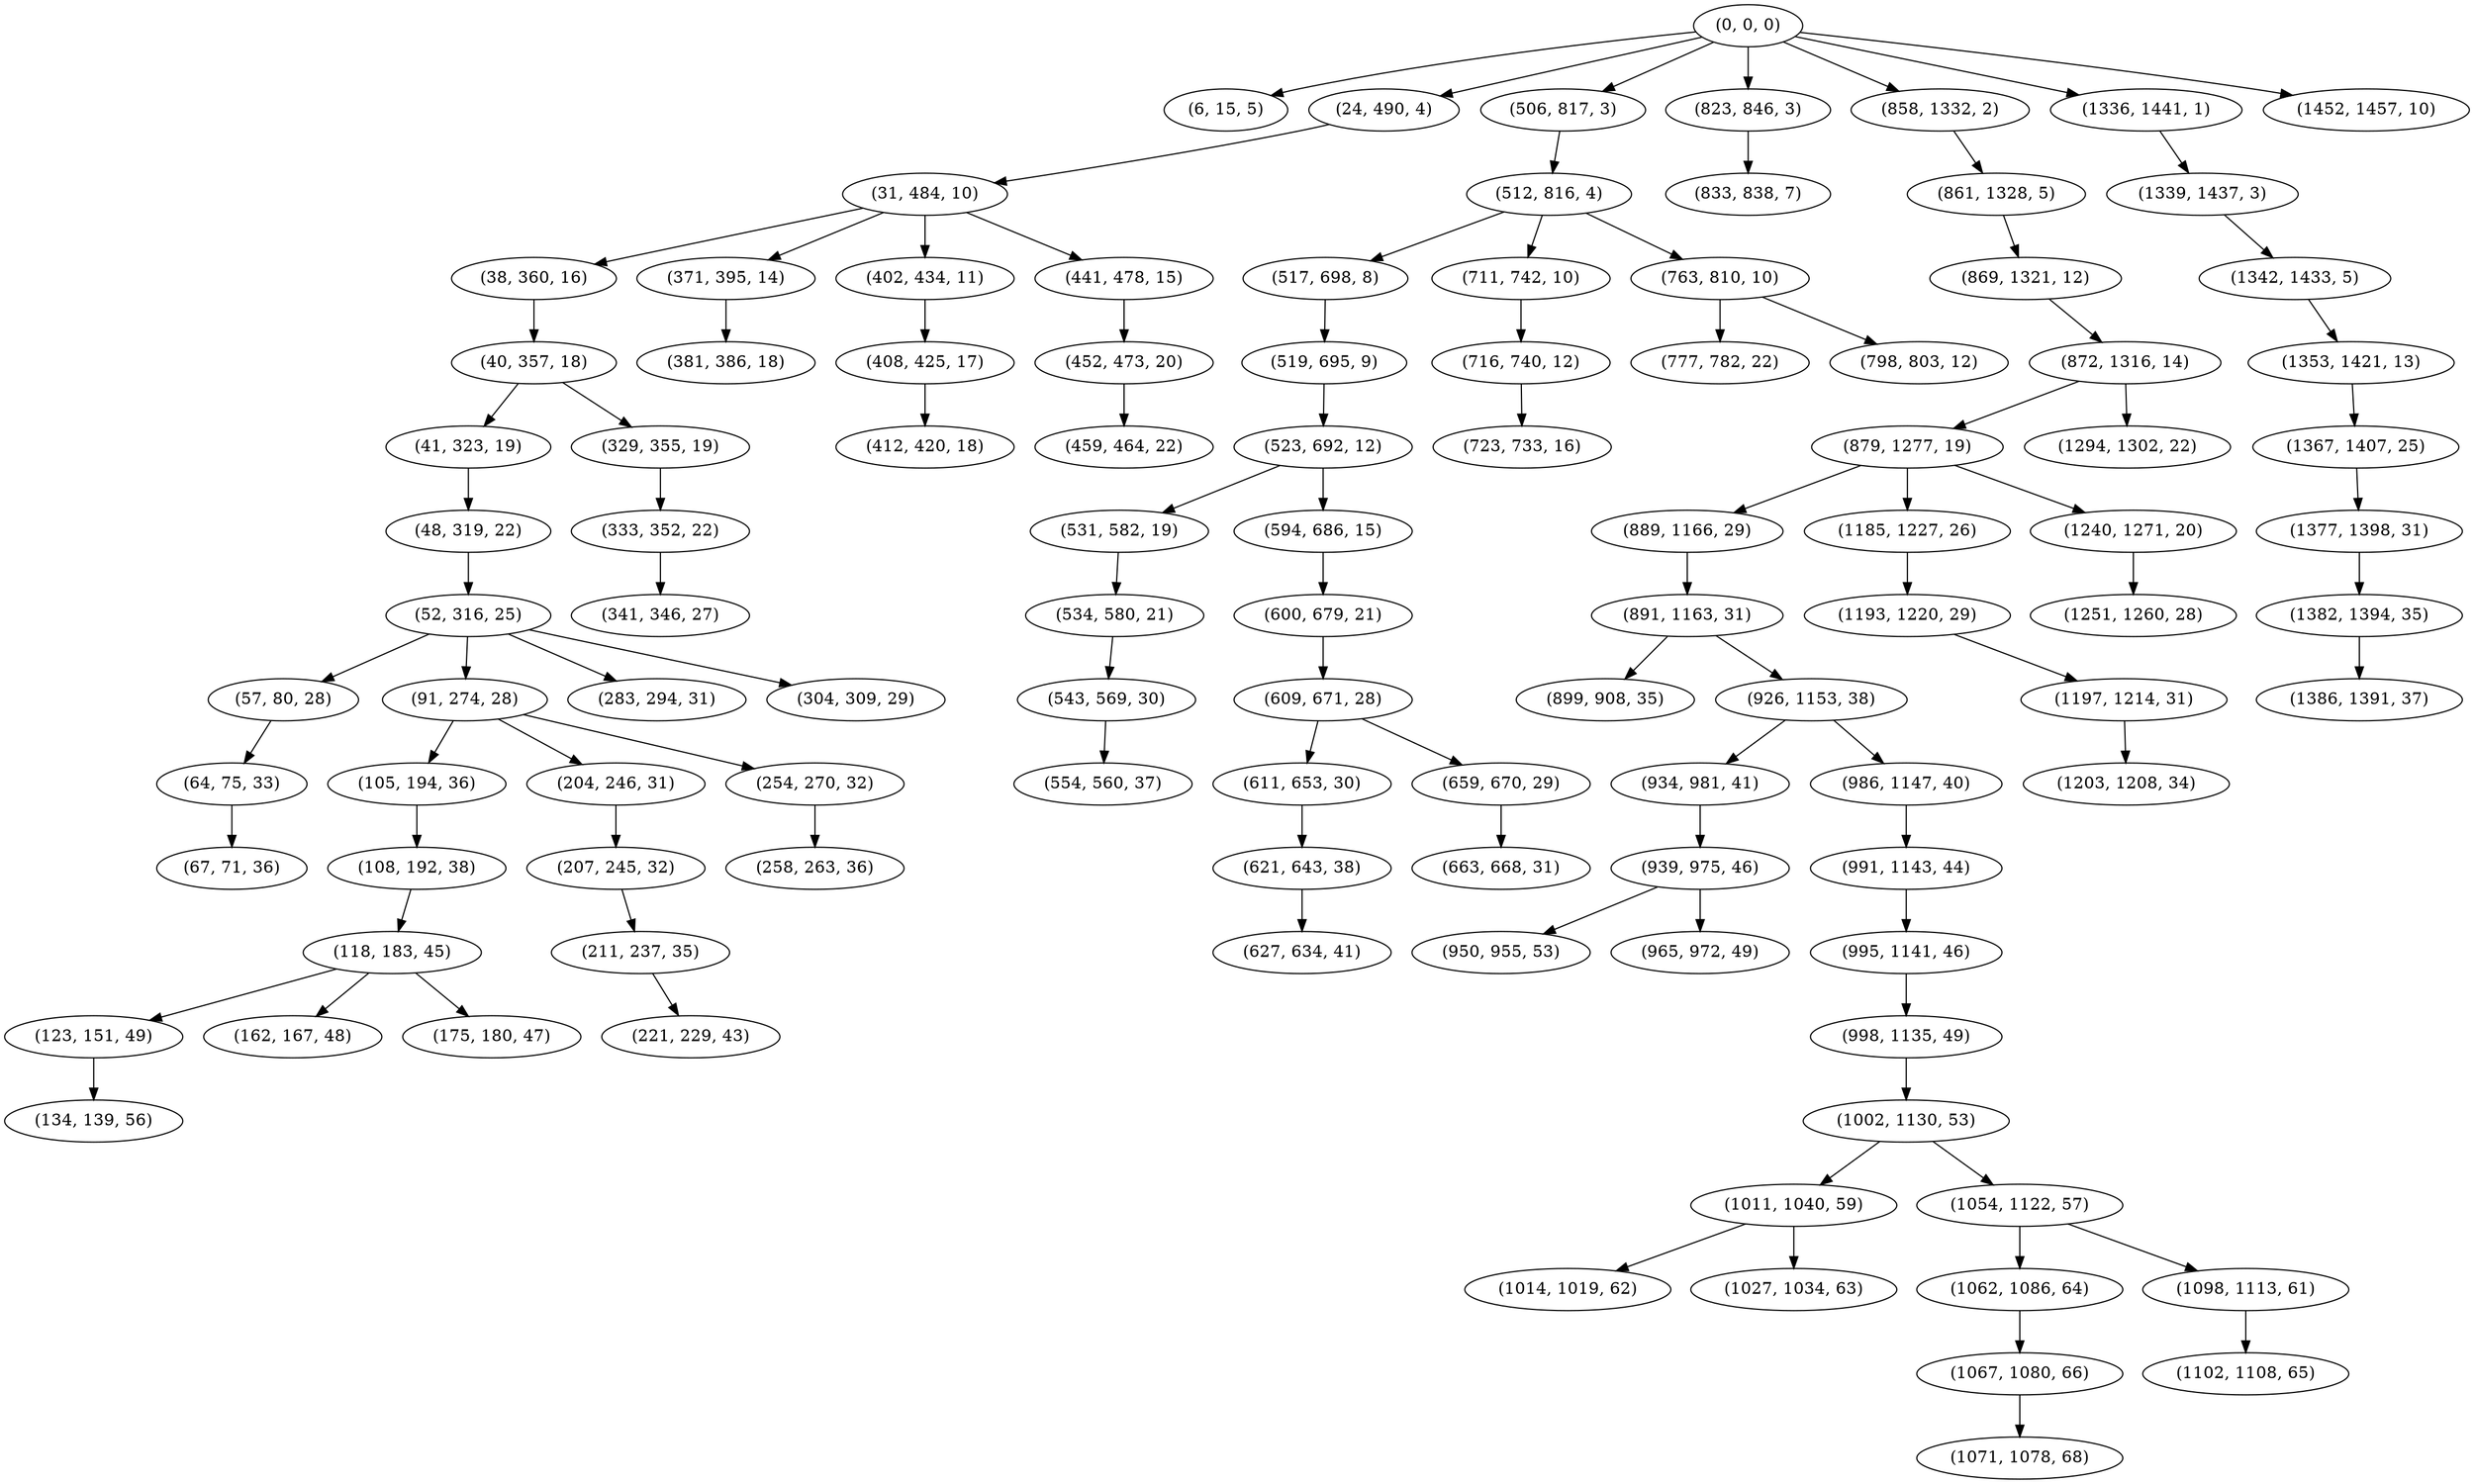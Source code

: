 digraph tree {
    "(0, 0, 0)";
    "(6, 15, 5)";
    "(24, 490, 4)";
    "(31, 484, 10)";
    "(38, 360, 16)";
    "(40, 357, 18)";
    "(41, 323, 19)";
    "(48, 319, 22)";
    "(52, 316, 25)";
    "(57, 80, 28)";
    "(64, 75, 33)";
    "(67, 71, 36)";
    "(91, 274, 28)";
    "(105, 194, 36)";
    "(108, 192, 38)";
    "(118, 183, 45)";
    "(123, 151, 49)";
    "(134, 139, 56)";
    "(162, 167, 48)";
    "(175, 180, 47)";
    "(204, 246, 31)";
    "(207, 245, 32)";
    "(211, 237, 35)";
    "(221, 229, 43)";
    "(254, 270, 32)";
    "(258, 263, 36)";
    "(283, 294, 31)";
    "(304, 309, 29)";
    "(329, 355, 19)";
    "(333, 352, 22)";
    "(341, 346, 27)";
    "(371, 395, 14)";
    "(381, 386, 18)";
    "(402, 434, 11)";
    "(408, 425, 17)";
    "(412, 420, 18)";
    "(441, 478, 15)";
    "(452, 473, 20)";
    "(459, 464, 22)";
    "(506, 817, 3)";
    "(512, 816, 4)";
    "(517, 698, 8)";
    "(519, 695, 9)";
    "(523, 692, 12)";
    "(531, 582, 19)";
    "(534, 580, 21)";
    "(543, 569, 30)";
    "(554, 560, 37)";
    "(594, 686, 15)";
    "(600, 679, 21)";
    "(609, 671, 28)";
    "(611, 653, 30)";
    "(621, 643, 38)";
    "(627, 634, 41)";
    "(659, 670, 29)";
    "(663, 668, 31)";
    "(711, 742, 10)";
    "(716, 740, 12)";
    "(723, 733, 16)";
    "(763, 810, 10)";
    "(777, 782, 22)";
    "(798, 803, 12)";
    "(823, 846, 3)";
    "(833, 838, 7)";
    "(858, 1332, 2)";
    "(861, 1328, 5)";
    "(869, 1321, 12)";
    "(872, 1316, 14)";
    "(879, 1277, 19)";
    "(889, 1166, 29)";
    "(891, 1163, 31)";
    "(899, 908, 35)";
    "(926, 1153, 38)";
    "(934, 981, 41)";
    "(939, 975, 46)";
    "(950, 955, 53)";
    "(965, 972, 49)";
    "(986, 1147, 40)";
    "(991, 1143, 44)";
    "(995, 1141, 46)";
    "(998, 1135, 49)";
    "(1002, 1130, 53)";
    "(1011, 1040, 59)";
    "(1014, 1019, 62)";
    "(1027, 1034, 63)";
    "(1054, 1122, 57)";
    "(1062, 1086, 64)";
    "(1067, 1080, 66)";
    "(1071, 1078, 68)";
    "(1098, 1113, 61)";
    "(1102, 1108, 65)";
    "(1185, 1227, 26)";
    "(1193, 1220, 29)";
    "(1197, 1214, 31)";
    "(1203, 1208, 34)";
    "(1240, 1271, 20)";
    "(1251, 1260, 28)";
    "(1294, 1302, 22)";
    "(1336, 1441, 1)";
    "(1339, 1437, 3)";
    "(1342, 1433, 5)";
    "(1353, 1421, 13)";
    "(1367, 1407, 25)";
    "(1377, 1398, 31)";
    "(1382, 1394, 35)";
    "(1386, 1391, 37)";
    "(1452, 1457, 10)";
    "(0, 0, 0)" -> "(6, 15, 5)";
    "(0, 0, 0)" -> "(24, 490, 4)";
    "(0, 0, 0)" -> "(506, 817, 3)";
    "(0, 0, 0)" -> "(823, 846, 3)";
    "(0, 0, 0)" -> "(858, 1332, 2)";
    "(0, 0, 0)" -> "(1336, 1441, 1)";
    "(0, 0, 0)" -> "(1452, 1457, 10)";
    "(24, 490, 4)" -> "(31, 484, 10)";
    "(31, 484, 10)" -> "(38, 360, 16)";
    "(31, 484, 10)" -> "(371, 395, 14)";
    "(31, 484, 10)" -> "(402, 434, 11)";
    "(31, 484, 10)" -> "(441, 478, 15)";
    "(38, 360, 16)" -> "(40, 357, 18)";
    "(40, 357, 18)" -> "(41, 323, 19)";
    "(40, 357, 18)" -> "(329, 355, 19)";
    "(41, 323, 19)" -> "(48, 319, 22)";
    "(48, 319, 22)" -> "(52, 316, 25)";
    "(52, 316, 25)" -> "(57, 80, 28)";
    "(52, 316, 25)" -> "(91, 274, 28)";
    "(52, 316, 25)" -> "(283, 294, 31)";
    "(52, 316, 25)" -> "(304, 309, 29)";
    "(57, 80, 28)" -> "(64, 75, 33)";
    "(64, 75, 33)" -> "(67, 71, 36)";
    "(91, 274, 28)" -> "(105, 194, 36)";
    "(91, 274, 28)" -> "(204, 246, 31)";
    "(91, 274, 28)" -> "(254, 270, 32)";
    "(105, 194, 36)" -> "(108, 192, 38)";
    "(108, 192, 38)" -> "(118, 183, 45)";
    "(118, 183, 45)" -> "(123, 151, 49)";
    "(118, 183, 45)" -> "(162, 167, 48)";
    "(118, 183, 45)" -> "(175, 180, 47)";
    "(123, 151, 49)" -> "(134, 139, 56)";
    "(204, 246, 31)" -> "(207, 245, 32)";
    "(207, 245, 32)" -> "(211, 237, 35)";
    "(211, 237, 35)" -> "(221, 229, 43)";
    "(254, 270, 32)" -> "(258, 263, 36)";
    "(329, 355, 19)" -> "(333, 352, 22)";
    "(333, 352, 22)" -> "(341, 346, 27)";
    "(371, 395, 14)" -> "(381, 386, 18)";
    "(402, 434, 11)" -> "(408, 425, 17)";
    "(408, 425, 17)" -> "(412, 420, 18)";
    "(441, 478, 15)" -> "(452, 473, 20)";
    "(452, 473, 20)" -> "(459, 464, 22)";
    "(506, 817, 3)" -> "(512, 816, 4)";
    "(512, 816, 4)" -> "(517, 698, 8)";
    "(512, 816, 4)" -> "(711, 742, 10)";
    "(512, 816, 4)" -> "(763, 810, 10)";
    "(517, 698, 8)" -> "(519, 695, 9)";
    "(519, 695, 9)" -> "(523, 692, 12)";
    "(523, 692, 12)" -> "(531, 582, 19)";
    "(523, 692, 12)" -> "(594, 686, 15)";
    "(531, 582, 19)" -> "(534, 580, 21)";
    "(534, 580, 21)" -> "(543, 569, 30)";
    "(543, 569, 30)" -> "(554, 560, 37)";
    "(594, 686, 15)" -> "(600, 679, 21)";
    "(600, 679, 21)" -> "(609, 671, 28)";
    "(609, 671, 28)" -> "(611, 653, 30)";
    "(609, 671, 28)" -> "(659, 670, 29)";
    "(611, 653, 30)" -> "(621, 643, 38)";
    "(621, 643, 38)" -> "(627, 634, 41)";
    "(659, 670, 29)" -> "(663, 668, 31)";
    "(711, 742, 10)" -> "(716, 740, 12)";
    "(716, 740, 12)" -> "(723, 733, 16)";
    "(763, 810, 10)" -> "(777, 782, 22)";
    "(763, 810, 10)" -> "(798, 803, 12)";
    "(823, 846, 3)" -> "(833, 838, 7)";
    "(858, 1332, 2)" -> "(861, 1328, 5)";
    "(861, 1328, 5)" -> "(869, 1321, 12)";
    "(869, 1321, 12)" -> "(872, 1316, 14)";
    "(872, 1316, 14)" -> "(879, 1277, 19)";
    "(872, 1316, 14)" -> "(1294, 1302, 22)";
    "(879, 1277, 19)" -> "(889, 1166, 29)";
    "(879, 1277, 19)" -> "(1185, 1227, 26)";
    "(879, 1277, 19)" -> "(1240, 1271, 20)";
    "(889, 1166, 29)" -> "(891, 1163, 31)";
    "(891, 1163, 31)" -> "(899, 908, 35)";
    "(891, 1163, 31)" -> "(926, 1153, 38)";
    "(926, 1153, 38)" -> "(934, 981, 41)";
    "(926, 1153, 38)" -> "(986, 1147, 40)";
    "(934, 981, 41)" -> "(939, 975, 46)";
    "(939, 975, 46)" -> "(950, 955, 53)";
    "(939, 975, 46)" -> "(965, 972, 49)";
    "(986, 1147, 40)" -> "(991, 1143, 44)";
    "(991, 1143, 44)" -> "(995, 1141, 46)";
    "(995, 1141, 46)" -> "(998, 1135, 49)";
    "(998, 1135, 49)" -> "(1002, 1130, 53)";
    "(1002, 1130, 53)" -> "(1011, 1040, 59)";
    "(1002, 1130, 53)" -> "(1054, 1122, 57)";
    "(1011, 1040, 59)" -> "(1014, 1019, 62)";
    "(1011, 1040, 59)" -> "(1027, 1034, 63)";
    "(1054, 1122, 57)" -> "(1062, 1086, 64)";
    "(1054, 1122, 57)" -> "(1098, 1113, 61)";
    "(1062, 1086, 64)" -> "(1067, 1080, 66)";
    "(1067, 1080, 66)" -> "(1071, 1078, 68)";
    "(1098, 1113, 61)" -> "(1102, 1108, 65)";
    "(1185, 1227, 26)" -> "(1193, 1220, 29)";
    "(1193, 1220, 29)" -> "(1197, 1214, 31)";
    "(1197, 1214, 31)" -> "(1203, 1208, 34)";
    "(1240, 1271, 20)" -> "(1251, 1260, 28)";
    "(1336, 1441, 1)" -> "(1339, 1437, 3)";
    "(1339, 1437, 3)" -> "(1342, 1433, 5)";
    "(1342, 1433, 5)" -> "(1353, 1421, 13)";
    "(1353, 1421, 13)" -> "(1367, 1407, 25)";
    "(1367, 1407, 25)" -> "(1377, 1398, 31)";
    "(1377, 1398, 31)" -> "(1382, 1394, 35)";
    "(1382, 1394, 35)" -> "(1386, 1391, 37)";
}
